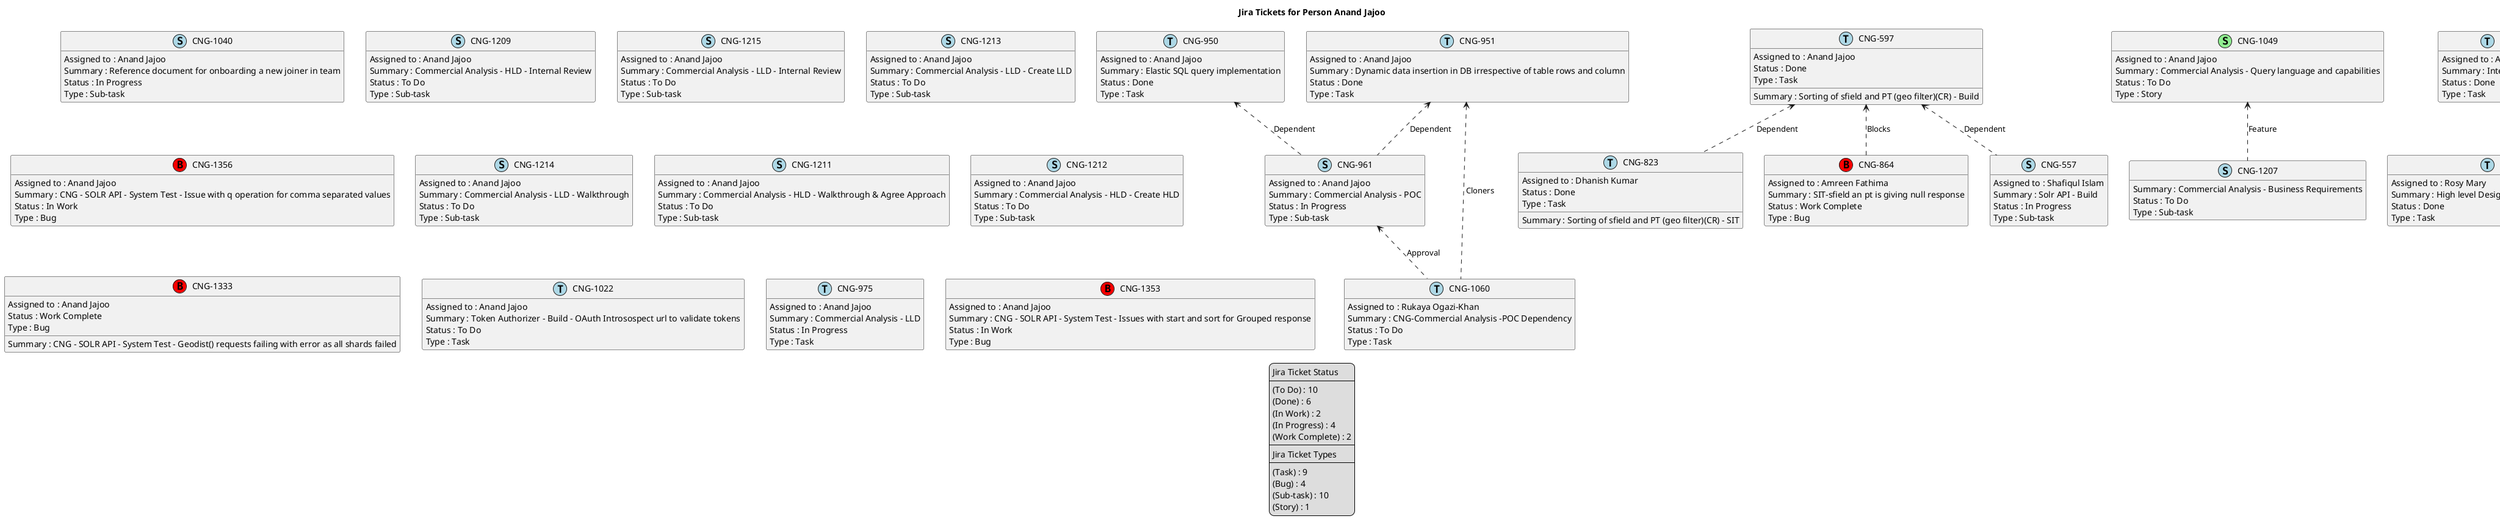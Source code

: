 @startuml
'https://plantuml.com/class-diagram

' GENERATE CLASS DIAGRAM ===========
' Generated at    : Fri May 03 10:09:59 CEST 2024

title Jira Tickets for Person Anand Jajoo
hide empty members

legend
Jira Ticket Status
----
(To Do) : 10
(Done) : 6
(In Work) : 2
(In Progress) : 4
(Work Complete) : 2
----
Jira Ticket Types
----
(Task) : 9
(Bug) : 4
(Sub-task) : 10
(Story) : 1
end legend


' Tickets =======
class "CNG-1040" << (S,lightblue) >> {
  Assigned to : Anand Jajoo
  Summary : Reference document for onboarding a new joiner in team 
  Status : In Progress
  Type : Sub-task
}

class "CNG-1060" << (T,lightblue) >> {
  Assigned to : Rukaya Ogazi-Khan
  Summary : CNG-Commercial Analysis -POC Dependency
  Status : To Do
  Type : Task
}

class "CNG-823" << (T,lightblue) >> {
  Assigned to : Dhanish Kumar
  Summary : Sorting of sfield and PT (geo filter)(CR) - SIT
  Status : Done
  Type : Task
}

class "CNG-1209" << (S,lightblue) >> {
  Assigned to : Anand Jajoo
  Summary : Commercial Analysis - HLD - Internal Review 
  Status : To Do
  Type : Sub-task
}

class "CNG-1207" << (S,lightblue) >> {
  Summary : Commercial Analysis - Business Requirements 
  Status : To Do
  Type : Sub-task
}

class "CNG-1215" << (S,lightblue) >> {
  Assigned to : Anand Jajoo
  Summary : Commercial Analysis - LLD - Internal Review 
  Status : To Do
  Type : Sub-task
}

class "CNG-1213" << (S,lightblue) >> {
  Assigned to : Anand Jajoo
  Summary : Commercial Analysis - LLD - Create LLD
  Status : To Do
  Type : Sub-task
}

class "CNG-972" << (T,lightblue) >> {
  Assigned to : Anand Jajoo
  Summary : Internal Review - HLD
  Status : Done
  Type : Task
}

class "CNG-950" << (T,lightblue) >> {
  Assigned to : Anand Jajoo
  Summary : Elastic SQL query implementation
  Status : Done
  Type : Task
}

class "CNG-961" << (S,lightblue) >> {
  Assigned to : Anand Jajoo
  Summary : Commercial Analysis - POC
  Status : In Progress
  Type : Sub-task
}

class "CNG-1356" << (B,red) >> {
  Assigned to : Anand Jajoo
  Summary : CNG - SOLR API - System Test - Issue with q operation for comma separated values
  Status : In Work
  Type : Bug
}

class "CNG-1214" << (S,lightblue) >> {
  Assigned to : Anand Jajoo
  Summary : Commercial Analysis - LLD - Walkthrough
  Status : To Do
  Type : Sub-task
}

class "CNG-971" << (T,lightblue) >> {
  Assigned to : Rosy Mary
  Summary : High level Design Document Preparation - HLD
  Status : Done
  Type : Task
}

class "CNG-1049" << (S,lightgreen) >> {
  Assigned to : Anand Jajoo
  Summary : Commercial Analysis - Query language and capabilities
  Status : To Do
  Type : Story
}

class "CNG-597" << (T,lightblue) >> {
  Assigned to : Anand Jajoo
  Summary : Sorting of sfield and PT (geo filter)(CR) - Build
  Status : Done
  Type : Task
}

class "CNG-1211" << (S,lightblue) >> {
  Assigned to : Anand Jajoo
  Summary : Commercial Analysis - HLD - Walkthrough & Agree Approach
  Status : To Do
  Type : Sub-task
}

class "CNG-864" << (B,red) >> {
  Assigned to : Amreen Fathima
  Summary : SIT-sfield an pt is giving null response
  Status : Work Complete
  Type : Bug
}

class "CNG-1212" << (S,lightblue) >> {
  Assigned to : Anand Jajoo
  Summary : Commercial Analysis - HLD - Create HLD
  Status : To Do
  Type : Sub-task
}

class "CNG-951" << (T,lightblue) >> {
  Assigned to : Anand Jajoo
  Summary : Dynamic data insertion in DB irrespective of table rows and column
  Status : Done
  Type : Task
}

class "CNG-1333" << (B,red) >> {
  Assigned to : Anand Jajoo
  Summary : CNG - SOLR API - System Test - Geodist() requests failing with error as all shards failed
  Status : Work Complete
  Type : Bug
}

class "CNG-1022" << (T,lightblue) >> {
  Assigned to : Anand Jajoo
  Summary : Token Authorizer - Build - OAuth Introsospect url to validate tokens 
  Status : To Do
  Type : Task
}

class "CNG-975" << (T,lightblue) >> {
  Assigned to : Anand Jajoo
  Summary : Commercial Analysis - LLD
  Status : In Progress
  Type : Task
}

class "CNG-557" << (S,lightblue) >> {
  Assigned to : Shafiqul Islam
  Summary : Solr API - Build
  Status : In Progress
  Type : Sub-task
}

class "CNG-1353" << (B,red) >> {
  Assigned to : Anand Jajoo
  Summary : CNG - SOLR API - System Test - Issues with start and sort for Grouped response
  Status : In Work
  Type : Bug
}



' Links =======
"CNG-972" <.. "CNG-971" : Dependent
"CNG-950" <.. "CNG-961" : Dependent
"CNG-951" <.. "CNG-1060" : Cloners
"CNG-951" <.. "CNG-961" : Dependent
"CNG-961" <.. "CNG-1060" : Approval
"CNG-1049" <.. "CNG-1207" : Feature
"CNG-597" <.. "CNG-864" : Blocks
"CNG-597" <.. "CNG-557" : Dependent
"CNG-597" <.. "CNG-823" : Dependent


@enduml
